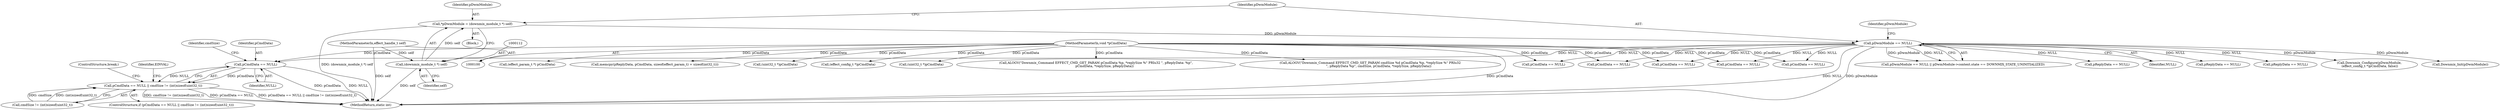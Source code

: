 digraph "0_Android_aeea52da00d210587fb3ed895de3d5f2e0264c88_0@pointer" {
"1000525" [label="(Call,pCmdData == NULL)"];
"1000104" [label="(MethodParameterIn,void *pCmdData)"];
"1000118" [label="(Call,pDwmModule == NULL)"];
"1000109" [label="(Call,*pDwmModule = (downmix_module_t *) self)"];
"1000111" [label="(Call,(downmix_module_t *) self)"];
"1000101" [label="(MethodParameterIn,effect_handle_t self)"];
"1000524" [label="(Call,pCmdData == NULL || cmdSize != (int)sizeof(uint32_t))"];
"1000104" [label="(MethodParameterIn,void *pCmdData)"];
"1000113" [label="(Identifier,self)"];
"1000101" [label="(MethodParameterIn,effect_handle_t self)"];
"1000339" [label="(Call,(effect_param_t *) pCmdData)"];
"1000124" [label="(Identifier,pDwmModule)"];
"1000163" [label="(Call,Downmix_Init(pDwmModule))"];
"1000119" [label="(Identifier,pDwmModule)"];
"1000255" [label="(Call,memcpy(pReplyData, pCmdData, sizeof(effect_param_t) + sizeof(int32_t)))"];
"1000169" [label="(Call,pCmdData == NULL)"];
"1000120" [label="(Identifier,NULL)"];
"1000526" [label="(Identifier,pCmdData)"];
"1000524" [label="(Call,pCmdData == NULL || cmdSize != (int)sizeof(uint32_t))"];
"1000525" [label="(Call,pCmdData == NULL)"];
"1000110" [label="(Identifier,pDwmModule)"];
"1000538" [label="(ControlStructure,break;)"];
"1000111" [label="(Call,(downmix_module_t *) self)"];
"1000548" [label="(MethodReturn,static int)"];
"1000454" [label="(Call,pCmdData == NULL)"];
"1000527" [label="(Identifier,NULL)"];
"1000117" [label="(Call,pDwmModule == NULL || pDwmModule->context.state == DOWNMIX_STATE_UNINITIALIZED)"];
"1000146" [label="(Call,pReplyData == NULL)"];
"1000308" [label="(Call,pCmdData == NULL)"];
"1000528" [label="(Call,cmdSize != (int)sizeof(uint32_t))"];
"1000523" [label="(ControlStructure,if (pCmdData == NULL || cmdSize != (int)sizeof(uint32_t)))"];
"1000496" [label="(Call,(uint32_t *)pCmdData)"];
"1000197" [label="(Call,(effect_config_t *)pCmdData)"];
"1000376" [label="(Call,pReplyData == NULL)"];
"1000510" [label="(Call,(uint32_t *)pCmdData)"];
"1000208" [label="(Call,ALOGV(\"Downmix_Command EFFECT_CMD_GET_PARAM pCmdData %p, *replySize %\" PRIu32 \", pReplyData: %p\",\n                 pCmdData, *replySize, pReplyData))"];
"1000415" [label="(Call,pReplyData == NULL)"];
"1000529" [label="(Identifier,cmdSize)"];
"1000195" [label="(Call,Downmix_Configure(pDwmModule,\n (effect_config_t *)pCmdData, false))"];
"1000107" [label="(Block,)"];
"1000216" [label="(Call,pCmdData == NULL)"];
"1000299" [label="(Call,ALOGV(\"Downmix_Command EFFECT_CMD_SET_PARAM cmdSize %d pCmdData %p, *replySize %\" PRIu32\n                 \", pReplyData %p\", cmdSize, pCmdData, *replySize, pReplyData))"];
"1000472" [label="(Call,pCmdData == NULL)"];
"1000118" [label="(Call,pDwmModule == NULL)"];
"1000537" [label="(Identifier,EINVAL)"];
"1000109" [label="(Call,*pDwmModule = (downmix_module_t *) self)"];
"1000525" -> "1000524"  [label="AST: "];
"1000525" -> "1000527"  [label="CFG: "];
"1000526" -> "1000525"  [label="AST: "];
"1000527" -> "1000525"  [label="AST: "];
"1000529" -> "1000525"  [label="CFG: "];
"1000524" -> "1000525"  [label="CFG: "];
"1000525" -> "1000548"  [label="DDG: pCmdData"];
"1000525" -> "1000548"  [label="DDG: NULL"];
"1000525" -> "1000524"  [label="DDG: pCmdData"];
"1000525" -> "1000524"  [label="DDG: NULL"];
"1000104" -> "1000525"  [label="DDG: pCmdData"];
"1000118" -> "1000525"  [label="DDG: NULL"];
"1000104" -> "1000100"  [label="AST: "];
"1000104" -> "1000548"  [label="DDG: pCmdData"];
"1000104" -> "1000169"  [label="DDG: pCmdData"];
"1000104" -> "1000197"  [label="DDG: pCmdData"];
"1000104" -> "1000208"  [label="DDG: pCmdData"];
"1000104" -> "1000216"  [label="DDG: pCmdData"];
"1000104" -> "1000255"  [label="DDG: pCmdData"];
"1000104" -> "1000299"  [label="DDG: pCmdData"];
"1000104" -> "1000308"  [label="DDG: pCmdData"];
"1000104" -> "1000339"  [label="DDG: pCmdData"];
"1000104" -> "1000454"  [label="DDG: pCmdData"];
"1000104" -> "1000472"  [label="DDG: pCmdData"];
"1000104" -> "1000496"  [label="DDG: pCmdData"];
"1000104" -> "1000510"  [label="DDG: pCmdData"];
"1000118" -> "1000117"  [label="AST: "];
"1000118" -> "1000120"  [label="CFG: "];
"1000119" -> "1000118"  [label="AST: "];
"1000120" -> "1000118"  [label="AST: "];
"1000124" -> "1000118"  [label="CFG: "];
"1000117" -> "1000118"  [label="CFG: "];
"1000118" -> "1000548"  [label="DDG: NULL"];
"1000118" -> "1000548"  [label="DDG: pDwmModule"];
"1000118" -> "1000117"  [label="DDG: pDwmModule"];
"1000118" -> "1000117"  [label="DDG: NULL"];
"1000109" -> "1000118"  [label="DDG: pDwmModule"];
"1000118" -> "1000146"  [label="DDG: NULL"];
"1000118" -> "1000163"  [label="DDG: pDwmModule"];
"1000118" -> "1000169"  [label="DDG: NULL"];
"1000118" -> "1000195"  [label="DDG: pDwmModule"];
"1000118" -> "1000216"  [label="DDG: NULL"];
"1000118" -> "1000308"  [label="DDG: NULL"];
"1000118" -> "1000376"  [label="DDG: NULL"];
"1000118" -> "1000415"  [label="DDG: NULL"];
"1000118" -> "1000454"  [label="DDG: NULL"];
"1000118" -> "1000472"  [label="DDG: NULL"];
"1000109" -> "1000107"  [label="AST: "];
"1000109" -> "1000111"  [label="CFG: "];
"1000110" -> "1000109"  [label="AST: "];
"1000111" -> "1000109"  [label="AST: "];
"1000119" -> "1000109"  [label="CFG: "];
"1000109" -> "1000548"  [label="DDG: (downmix_module_t *) self"];
"1000111" -> "1000109"  [label="DDG: self"];
"1000111" -> "1000113"  [label="CFG: "];
"1000112" -> "1000111"  [label="AST: "];
"1000113" -> "1000111"  [label="AST: "];
"1000111" -> "1000548"  [label="DDG: self"];
"1000101" -> "1000111"  [label="DDG: self"];
"1000101" -> "1000100"  [label="AST: "];
"1000101" -> "1000548"  [label="DDG: self"];
"1000524" -> "1000523"  [label="AST: "];
"1000524" -> "1000528"  [label="CFG: "];
"1000528" -> "1000524"  [label="AST: "];
"1000537" -> "1000524"  [label="CFG: "];
"1000538" -> "1000524"  [label="CFG: "];
"1000524" -> "1000548"  [label="DDG: pCmdData == NULL"];
"1000524" -> "1000548"  [label="DDG: pCmdData == NULL || cmdSize != (int)sizeof(uint32_t)"];
"1000524" -> "1000548"  [label="DDG: cmdSize != (int)sizeof(uint32_t)"];
"1000528" -> "1000524"  [label="DDG: cmdSize"];
"1000528" -> "1000524"  [label="DDG: (int)sizeof(uint32_t)"];
}
